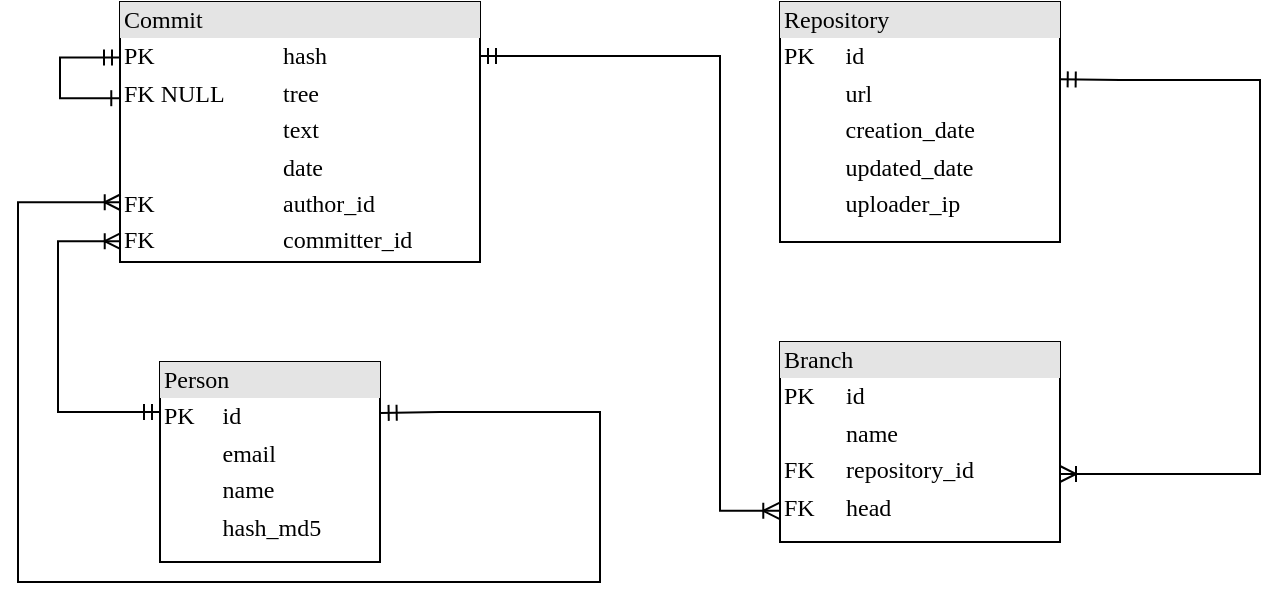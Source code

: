 <mxfile version="14.4.6" type="device"><diagram name="Page-1" id="2ca16b54-16f6-2749-3443-fa8db7711227"><mxGraphModel dx="676" dy="343" grid="1" gridSize="10" guides="1" tooltips="1" connect="1" arrows="1" fold="1" page="1" pageScale="1" pageWidth="1100" pageHeight="850" background="#ffffff" math="0" shadow="0"><root><mxCell id="0"/><mxCell id="1" parent="0"/><mxCell id="2ed32ef02a7f4228-1" value="&lt;div style=&quot;box-sizing: border-box ; width: 100% ; background: #e4e4e4 ; padding: 2px&quot;&gt;Repository&lt;/div&gt;&lt;table style=&quot;width: 100% ; font-size: 1em&quot; cellspacing=&quot;0&quot; cellpadding=&quot;2&quot;&gt;&lt;tbody&gt;&lt;tr&gt;&lt;td&gt;PK&lt;/td&gt;&lt;td&gt;id&lt;br&gt;&lt;/td&gt;&lt;/tr&gt;&lt;tr&gt;&lt;td&gt;&lt;br&gt;&lt;/td&gt;&lt;td&gt;url&lt;br&gt;&lt;/td&gt;&lt;/tr&gt;&lt;tr&gt;&lt;td&gt;&lt;br&gt;&lt;/td&gt;&lt;td&gt;creation_date&lt;br&gt;&lt;/td&gt;&lt;/tr&gt;&lt;tr&gt;&lt;td&gt;&lt;br&gt;&lt;/td&gt;&lt;td&gt;updated_date&lt;/td&gt;&lt;/tr&gt;&lt;tr&gt;&lt;td&gt;&lt;br&gt;&lt;/td&gt;&lt;td&gt;uploader_ip&lt;br&gt;&lt;/td&gt;&lt;/tr&gt;&lt;/tbody&gt;&lt;/table&gt;" style="verticalAlign=top;align=left;overflow=fill;html=1;rounded=0;shadow=0;comic=0;labelBackgroundColor=none;strokeWidth=1;fontFamily=Verdana;fontSize=12" parent="1" vertex="1"><mxGeometry x="440" y="230" width="140" height="120" as="geometry"/></mxCell><mxCell id="2ed32ef02a7f4228-4" value="&lt;div style=&quot;box-sizing: border-box ; width: 100% ; background: #e4e4e4 ; padding: 2px&quot;&gt;Person&lt;/div&gt;&lt;table style=&quot;width: 100% ; font-size: 1em&quot; cellspacing=&quot;0&quot; cellpadding=&quot;2&quot;&gt;&lt;tbody&gt;&lt;tr&gt;&lt;td&gt;PK&lt;/td&gt;&lt;td&gt;id&lt;br&gt;&lt;/td&gt;&lt;/tr&gt;&lt;tr&gt;&lt;td&gt;&lt;br&gt;&lt;/td&gt;&lt;td&gt;email&lt;/td&gt;&lt;/tr&gt;&lt;tr&gt;&lt;td&gt;&lt;br&gt;&lt;/td&gt;&lt;td&gt;name&lt;br&gt;&lt;/td&gt;&lt;/tr&gt;&lt;tr&gt;&lt;td&gt;&lt;br&gt;&lt;/td&gt;&lt;td&gt;hash_md5&lt;br&gt;&lt;/td&gt;&lt;/tr&gt;&lt;/tbody&gt;&lt;/table&gt;" style="verticalAlign=top;align=left;overflow=fill;html=1;rounded=0;shadow=0;comic=0;labelBackgroundColor=none;strokeWidth=1;fontFamily=Verdana;fontSize=12" parent="1" vertex="1"><mxGeometry x="130" y="410" width="110" height="100" as="geometry"/></mxCell><mxCell id="4BiK_buGhwZr7WOdBYD_-3" style="edgeStyle=orthogonalEdgeStyle;rounded=0;orthogonalLoop=1;jettySize=auto;html=1;exitX=-0.002;exitY=0.37;exitDx=0;exitDy=0;exitPerimeter=0;entryX=0;entryY=0.213;entryDx=0;entryDy=0;entryPerimeter=0;startArrow=ERone;startFill=0;endArrow=ERmandOne;endFill=0;" parent="1" source="2ed32ef02a7f4228-5" target="2ed32ef02a7f4228-5" edge="1"><mxGeometry relative="1" as="geometry"><mxPoint x="80" y="240" as="targetPoint"/><Array as="points"><mxPoint x="80" y="278"/><mxPoint x="80" y="258"/></Array></mxGeometry></mxCell><mxCell id="2ed32ef02a7f4228-5" value="&lt;div style=&quot;box-sizing: border-box ; width: 100% ; background: #e4e4e4 ; padding: 2px&quot;&gt;Commit&lt;/div&gt;&lt;table style=&quot;width: 100% ; font-size: 1em&quot; cellspacing=&quot;0&quot; cellpadding=&quot;2&quot;&gt;&lt;tbody&gt;&lt;tr&gt;&lt;td&gt;PK&lt;/td&gt;&lt;td&gt;hash&lt;/td&gt;&lt;/tr&gt;&lt;tr&gt;&lt;td&gt;FK NULL&lt;br&gt;&lt;/td&gt;&lt;td&gt;tree&lt;br&gt;&lt;/td&gt;&lt;/tr&gt;&lt;tr&gt;&lt;td&gt;&lt;br&gt;&lt;/td&gt;&lt;td&gt;text&lt;br&gt;&lt;/td&gt;&lt;/tr&gt;&lt;tr&gt;&lt;td&gt;&lt;br&gt;&lt;/td&gt;&lt;td&gt;date&lt;br&gt;&lt;/td&gt;&lt;/tr&gt;&lt;tr&gt;&lt;td&gt;FK&lt;br&gt;&lt;/td&gt;&lt;td&gt;author_id&lt;br&gt;&lt;/td&gt;&lt;/tr&gt;&lt;tr&gt;&lt;td&gt;FK&lt;br&gt;&lt;/td&gt;&lt;td&gt;committer_id&lt;br&gt;&lt;/td&gt;&lt;/tr&gt;&lt;/tbody&gt;&lt;/table&gt;" style="verticalAlign=top;align=left;overflow=fill;html=1;rounded=0;shadow=0;comic=0;labelBackgroundColor=none;strokeWidth=1;fontFamily=Verdana;fontSize=12" parent="1" vertex="1"><mxGeometry x="110" y="230" width="180" height="130" as="geometry"/></mxCell><mxCell id="4BiK_buGhwZr7WOdBYD_-5" style="edgeStyle=orthogonalEdgeStyle;rounded=0;orthogonalLoop=1;jettySize=auto;html=1;startArrow=ERoneToMany;startFill=0;endArrow=ERmandOne;endFill=0;entryX=0;entryY=0.25;entryDx=0;entryDy=0;exitX=0.002;exitY=0.92;exitDx=0;exitDy=0;exitPerimeter=0;" parent="1" source="2ed32ef02a7f4228-5" target="2ed32ef02a7f4228-4" edge="1"><mxGeometry relative="1" as="geometry"><mxPoint x="120" y="440" as="targetPoint"/><mxPoint x="110" y="340" as="sourcePoint"/><Array as="points"><mxPoint x="79" y="350"/><mxPoint x="79" y="435"/></Array></mxGeometry></mxCell><mxCell id="4BiK_buGhwZr7WOdBYD_-7" style="edgeStyle=orthogonalEdgeStyle;rounded=0;orthogonalLoop=1;jettySize=auto;html=1;exitX=0.002;exitY=0.801;exitDx=0;exitDy=0;exitPerimeter=0;startArrow=ERoneToMany;startFill=0;endArrow=ERmandOne;endFill=0;entryX=1.003;entryY=0.255;entryDx=0;entryDy=0;entryPerimeter=0;" parent="1" target="2ed32ef02a7f4228-4" edge="1"><mxGeometry relative="1" as="geometry"><mxPoint x="239" y="435" as="targetPoint"/><mxPoint x="110.36" y="330.13" as="sourcePoint"/><Array as="points"><mxPoint x="59" y="330"/><mxPoint x="59" y="520"/><mxPoint x="350" y="520"/><mxPoint x="350" y="435"/><mxPoint x="270" y="435"/></Array></mxGeometry></mxCell><mxCell id="4BiK_buGhwZr7WOdBYD_-8" value="&lt;div style=&quot;box-sizing: border-box ; width: 100% ; background: #e4e4e4 ; padding: 2px&quot;&gt;Branch&lt;/div&gt;&lt;table style=&quot;width: 100% ; font-size: 1em&quot; cellspacing=&quot;0&quot; cellpadding=&quot;2&quot;&gt;&lt;tbody&gt;&lt;tr&gt;&lt;td&gt;PK&lt;/td&gt;&lt;td&gt;id&lt;br&gt;&lt;/td&gt;&lt;/tr&gt;&lt;tr&gt;&lt;td&gt;&lt;br&gt;&lt;/td&gt;&lt;td&gt;name&lt;br&gt;&lt;/td&gt;&lt;/tr&gt;&lt;tr&gt;&lt;td&gt;FK&lt;br&gt;&lt;/td&gt;&lt;td&gt;repository_id&lt;br&gt;&lt;/td&gt;&lt;/tr&gt;&lt;tr&gt;&lt;td&gt;FK&lt;/td&gt;&lt;td&gt;head&lt;/td&gt;&lt;/tr&gt;&lt;/tbody&gt;&lt;/table&gt;" style="verticalAlign=top;align=left;overflow=fill;html=1;rounded=0;shadow=0;comic=0;labelBackgroundColor=none;strokeWidth=1;fontFamily=Verdana;fontSize=12" parent="1" vertex="1"><mxGeometry x="440" y="400" width="140" height="100" as="geometry"/></mxCell><mxCell id="4BiK_buGhwZr7WOdBYD_-9" style="edgeStyle=orthogonalEdgeStyle;rounded=0;orthogonalLoop=1;jettySize=auto;html=1;startArrow=ERoneToMany;startFill=0;endArrow=ERmandOne;endFill=0;entryX=0.999;entryY=0.322;entryDx=0;entryDy=0;entryPerimeter=0;" parent="1" target="2ed32ef02a7f4228-1" edge="1"><mxGeometry relative="1" as="geometry"><mxPoint x="600" y="270" as="targetPoint"/><mxPoint x="580" y="466" as="sourcePoint"/><Array as="points"><mxPoint x="680" y="466"/><mxPoint x="680" y="269"/><mxPoint x="610" y="269"/></Array></mxGeometry></mxCell><mxCell id="4BiK_buGhwZr7WOdBYD_-10" style="edgeStyle=orthogonalEdgeStyle;rounded=0;orthogonalLoop=1;jettySize=auto;html=1;exitX=-0.002;exitY=0.37;exitDx=0;exitDy=0;exitPerimeter=0;startArrow=ERoneToMany;startFill=0;endArrow=ERmandOne;endFill=0;entryX=1;entryY=0.25;entryDx=0;entryDy=0;" parent="1" edge="1"><mxGeometry relative="1" as="geometry"><mxPoint x="290" y="256.5" as="targetPoint"/><mxPoint x="439.64" y="484.41" as="sourcePoint"/><Array as="points"><mxPoint x="410" y="484"/><mxPoint x="410" y="257"/><mxPoint x="290" y="257"/></Array></mxGeometry></mxCell></root></mxGraphModel></diagram></mxfile>